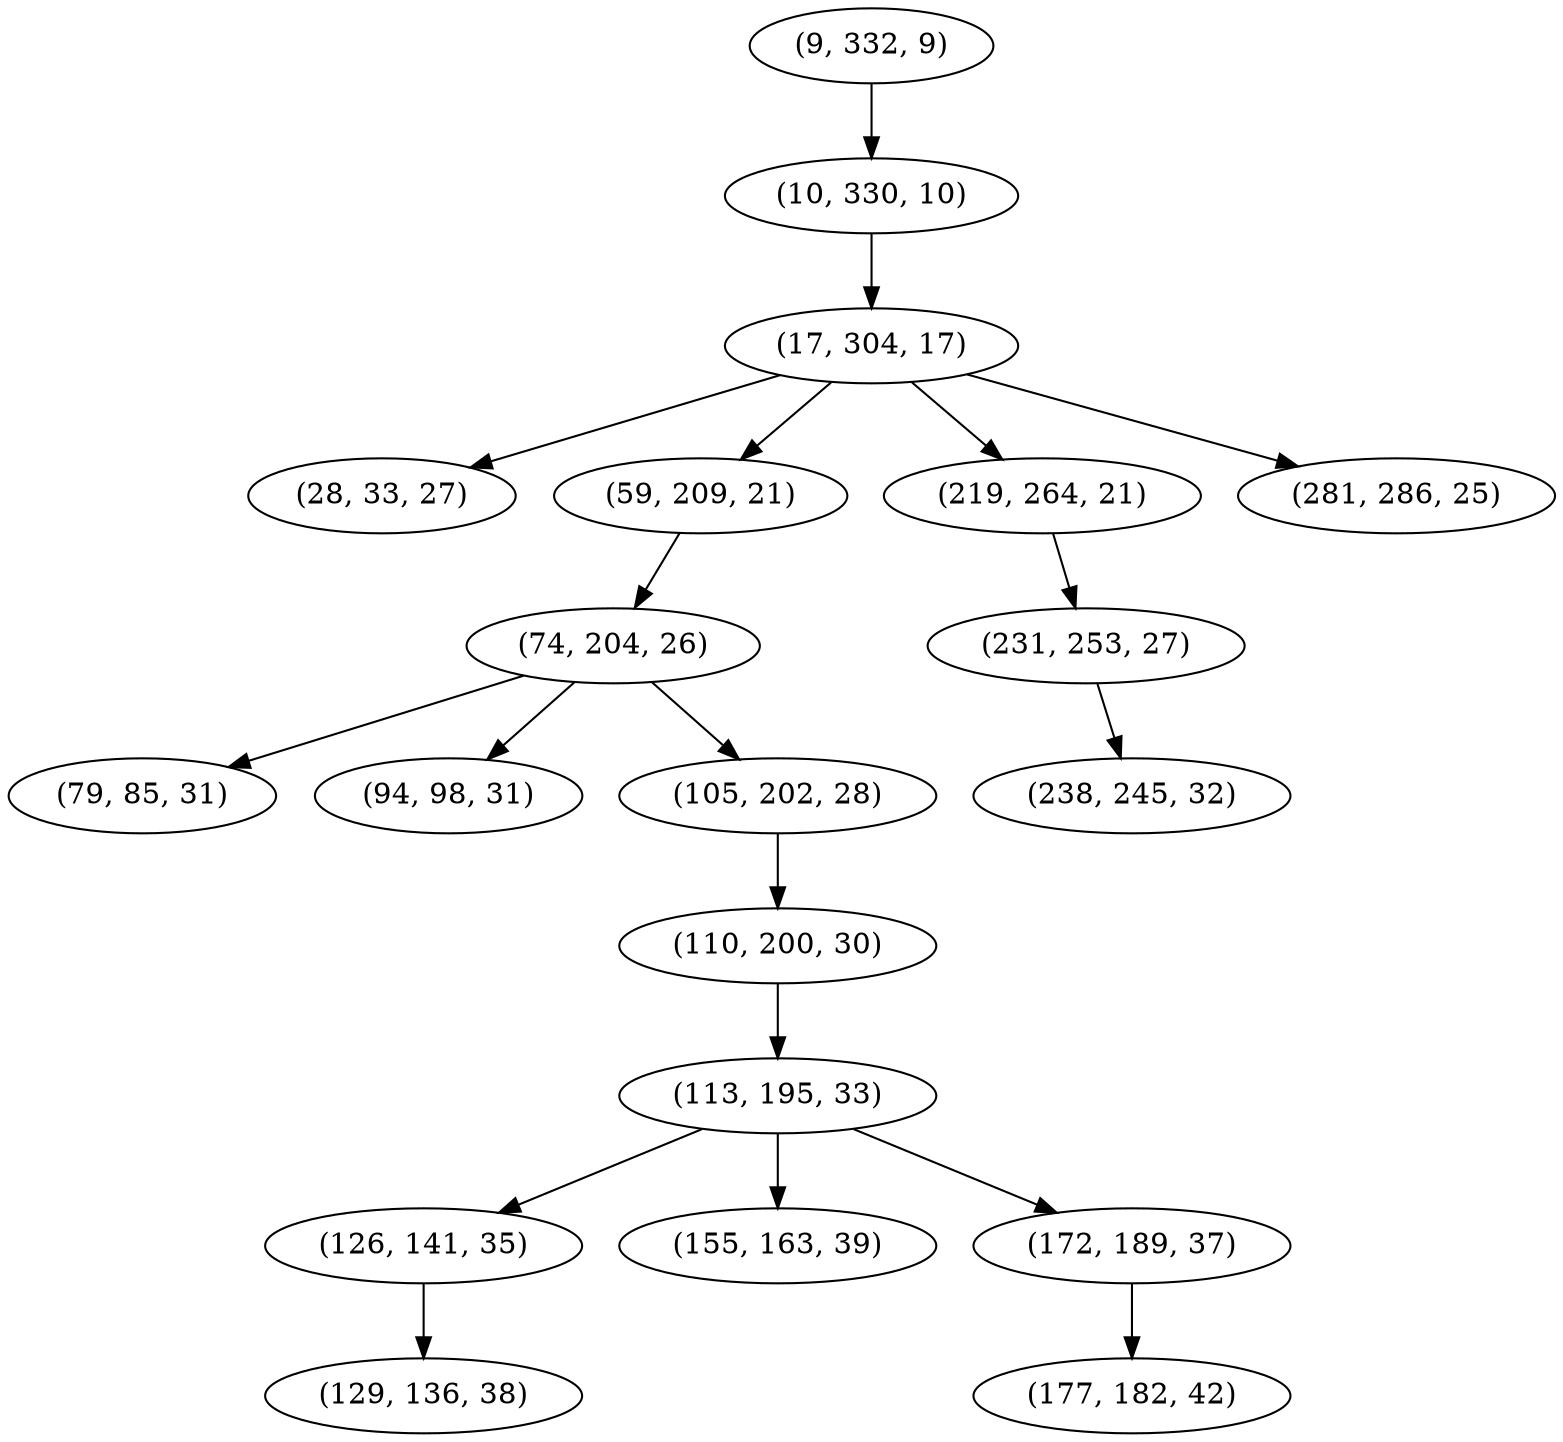digraph tree {
    "(9, 332, 9)";
    "(10, 330, 10)";
    "(17, 304, 17)";
    "(28, 33, 27)";
    "(59, 209, 21)";
    "(74, 204, 26)";
    "(79, 85, 31)";
    "(94, 98, 31)";
    "(105, 202, 28)";
    "(110, 200, 30)";
    "(113, 195, 33)";
    "(126, 141, 35)";
    "(129, 136, 38)";
    "(155, 163, 39)";
    "(172, 189, 37)";
    "(177, 182, 42)";
    "(219, 264, 21)";
    "(231, 253, 27)";
    "(238, 245, 32)";
    "(281, 286, 25)";
    "(9, 332, 9)" -> "(10, 330, 10)";
    "(10, 330, 10)" -> "(17, 304, 17)";
    "(17, 304, 17)" -> "(28, 33, 27)";
    "(17, 304, 17)" -> "(59, 209, 21)";
    "(17, 304, 17)" -> "(219, 264, 21)";
    "(17, 304, 17)" -> "(281, 286, 25)";
    "(59, 209, 21)" -> "(74, 204, 26)";
    "(74, 204, 26)" -> "(79, 85, 31)";
    "(74, 204, 26)" -> "(94, 98, 31)";
    "(74, 204, 26)" -> "(105, 202, 28)";
    "(105, 202, 28)" -> "(110, 200, 30)";
    "(110, 200, 30)" -> "(113, 195, 33)";
    "(113, 195, 33)" -> "(126, 141, 35)";
    "(113, 195, 33)" -> "(155, 163, 39)";
    "(113, 195, 33)" -> "(172, 189, 37)";
    "(126, 141, 35)" -> "(129, 136, 38)";
    "(172, 189, 37)" -> "(177, 182, 42)";
    "(219, 264, 21)" -> "(231, 253, 27)";
    "(231, 253, 27)" -> "(238, 245, 32)";
}
